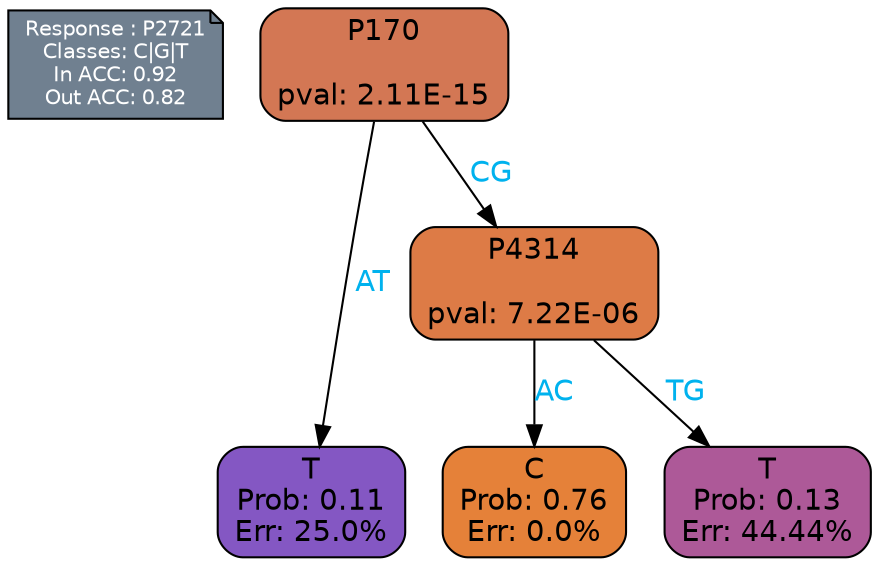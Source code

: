digraph Tree {
node [shape=box, style="filled, rounded", color="black", fontname=helvetica] ;
graph [ranksep=equally, splines=polylines, bgcolor=transparent, dpi=600] ;
edge [fontname=helvetica] ;
LEGEND [label="Response : P2721
Classes: C|G|T
In ACC: 0.92
Out ACC: 0.82
",shape=note,align=left,style=filled,fillcolor="slategray",fontcolor="white",fontsize=10];1 [label="P170

pval: 2.11E-15", fillcolor="#d37754"] ;
2 [label="T
Prob: 0.11
Err: 25.0%", fillcolor="#8457c3"] ;
3 [label="P4314

pval: 7.22E-06", fillcolor="#dd7b46"] ;
4 [label="C
Prob: 0.76
Err: 0.0%", fillcolor="#e58139"] ;
5 [label="T
Prob: 0.13
Err: 44.44%", fillcolor="#ad5998"] ;
1 -> 2 [label="AT",fontcolor=deepskyblue2] ;
1 -> 3 [label="CG",fontcolor=deepskyblue2] ;
3 -> 4 [label="AC",fontcolor=deepskyblue2] ;
3 -> 5 [label="TG",fontcolor=deepskyblue2] ;
{rank = same; 2;4;5;}{rank = same; LEGEND;1;}}
